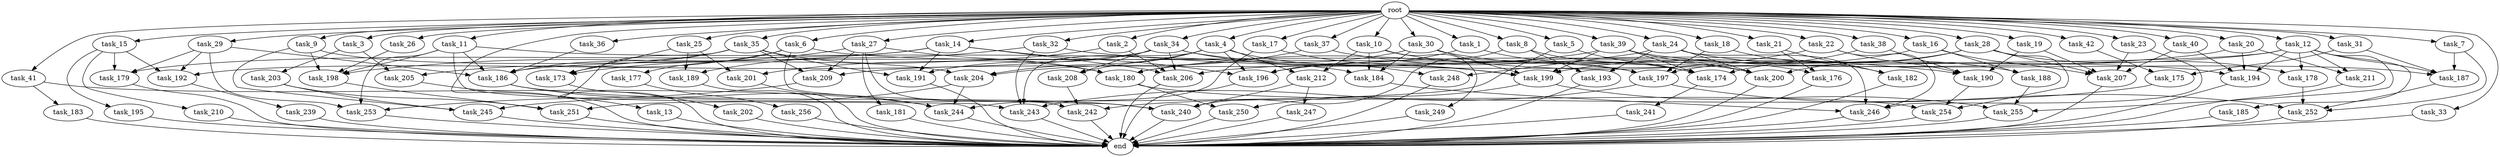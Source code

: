 digraph G {
  task_189 [size="1717986918.400000"];
  task_240 [size="13572096655.360001"];
  task_15 [size="10.240000"];
  task_185 [size="4209067950.080000"];
  task_175 [size="4982162063.360000"];
  task_9 [size="10.240000"];
  task_40 [size="10.240000"];
  task_183 [size="773094113.280000"];
  task_4 [size="10.240000"];
  task_179 [size="17179869184.000000"];
  task_245 [size="11682311045.120001"];
  task_13 [size="10.240000"];
  task_14 [size="10.240000"];
  task_174 [size="31095563223.040001"];
  task_253 [size="13142599925.760000"];
  task_3 [size="10.240000"];
  task_200 [size="17695265259.520000"];
  task_204 [size="18640158064.639999"];
  task_192 [size="9964324126.719999"];
  task_5 [size="10.240000"];
  task_20 [size="10.240000"];
  task_239 [size="6957847019.520000"];
  task_26 [size="10.240000"];
  task_28 [size="10.240000"];
  task_19 [size="10.240000"];
  task_188 [size="5583457484.800000"];
  task_203 [size="343597383.680000"];
  task_42 [size="10.240000"];
  task_208 [size="9964324126.719999"];
  task_2 [size="10.240000"];
  task_186 [size="15375982919.680000"];
  task_251 [size="11424613007.360001"];
  task_7 [size="10.240000"];
  task_176 [size="6270652252.160000"];
  task_199 [size="20014547599.360001"];
  task_190 [size="18983755448.320000"];
  task_201 [size="2147483648.000000"];
  task_36 [size="10.240000"];
  task_31 [size="10.240000"];
  task_209 [size="9706626088.960001"];
  task_191 [size="10307921510.400000"];
  task_23 [size="10.240000"];
  task_194 [size="7129645711.360001"];
  task_193 [size="4466765987.840000"];
  task_29 [size="10.240000"];
  task_1 [size="10.240000"];
  task_205 [size="4552665333.760000"];
  task_197 [size="14688788152.320000"];
  task_195 [size="5497558138.880000"];
  task_173 [size="2491081031.680000"];
  task_246 [size="15204184227.840000"];
  task_180 [size="15204184227.840000"];
  task_198 [size="20787641712.639999"];
  task_210 [size="5497558138.880000"];
  task_184 [size="17952963297.279999"];
  task_244 [size="7387343749.120000"];
  task_24 [size="10.240000"];
  task_18 [size="10.240000"];
  task_243 [size="24481313587.200001"];
  task_249 [size="5497558138.880000"];
  task_254 [size="13572096655.360001"];
  task_242 [size="12455405158.400000"];
  task_32 [size="10.240000"];
  task_12 [size="10.240000"];
  task_22 [size="10.240000"];
  task_248 [size="9964324126.719999"];
  task_41 [size="10.240000"];
  task_21 [size="10.240000"];
  task_177 [size="4209067950.080000"];
  task_256 [size="2147483648.000000"];
  task_16 [size="10.240000"];
  task_212 [size="14087492730.880001"];
  task_30 [size="10.240000"];
  task_39 [size="10.240000"];
  task_8 [size="10.240000"];
  task_34 [size="10.240000"];
  root [size="0.000000"];
  task_17 [size="10.240000"];
  task_25 [size="10.240000"];
  end [size="0.000000"];
  task_178 [size="4982162063.360000"];
  task_10 [size="10.240000"];
  task_207 [size="10995116277.760000"];
  task_27 [size="10.240000"];
  task_182 [size="4982162063.360000"];
  task_6 [size="10.240000"];
  task_37 [size="10.240000"];
  task_35 [size="10.240000"];
  task_33 [size="10.240000"];
  task_241 [size="2147483648.000000"];
  task_202 [size="343597383.680000"];
  task_38 [size="10.240000"];
  task_181 [size="773094113.280000"];
  task_196 [size="26886495272.959999"];
  task_255 [size="21388937134.080002"];
  task_247 [size="5497558138.880000"];
  task_206 [size="11510512353.280001"];
  task_187 [size="23965917511.680000"];
  task_211 [size="4982162063.360000"];
  task_11 [size="10.240000"];
  task_250 [size="17179869184.000000"];
  task_252 [size="21818433863.680000"];

  task_189 -> end [size="1.000000"];
  task_240 -> end [size="1.000000"];
  task_15 -> task_179 [size="536870912.000000"];
  task_15 -> task_192 [size="536870912.000000"];
  task_15 -> task_195 [size="536870912.000000"];
  task_15 -> task_210 [size="536870912.000000"];
  task_185 -> end [size="1.000000"];
  task_175 -> task_242 [size="301989888.000000"];
  task_9 -> task_198 [size="301989888.000000"];
  task_9 -> task_204 [size="301989888.000000"];
  task_9 -> task_245 [size="301989888.000000"];
  task_40 -> task_207 [size="75497472.000000"];
  task_40 -> task_194 [size="75497472.000000"];
  task_183 -> end [size="1.000000"];
  task_4 -> task_196 [size="838860800.000000"];
  task_4 -> task_248 [size="838860800.000000"];
  task_4 -> task_243 [size="838860800.000000"];
  task_4 -> task_204 [size="838860800.000000"];
  task_4 -> task_208 [size="838860800.000000"];
  task_4 -> task_212 [size="838860800.000000"];
  task_179 -> end [size="1.000000"];
  task_245 -> end [size="1.000000"];
  task_13 -> end [size="1.000000"];
  task_14 -> task_198 [size="838860800.000000"];
  task_14 -> task_179 [size="838860800.000000"];
  task_14 -> task_196 [size="838860800.000000"];
  task_14 -> task_191 [size="838860800.000000"];
  task_14 -> task_206 [size="838860800.000000"];
  task_174 -> task_241 [size="209715200.000000"];
  task_253 -> end [size="1.000000"];
  task_3 -> task_203 [size="33554432.000000"];
  task_3 -> task_205 [size="33554432.000000"];
  task_200 -> end [size="1.000000"];
  task_204 -> task_244 [size="536870912.000000"];
  task_204 -> task_245 [size="536870912.000000"];
  task_192 -> task_239 [size="679477248.000000"];
  task_5 -> task_174 [size="679477248.000000"];
  task_5 -> task_251 [size="679477248.000000"];
  task_20 -> task_211 [size="75497472.000000"];
  task_20 -> task_194 [size="75497472.000000"];
  task_20 -> task_206 [size="75497472.000000"];
  task_239 -> end [size="1.000000"];
  task_26 -> task_198 [size="209715200.000000"];
  task_28 -> task_178 [size="75497472.000000"];
  task_28 -> task_197 [size="75497472.000000"];
  task_28 -> task_207 [size="75497472.000000"];
  task_28 -> task_200 [size="75497472.000000"];
  task_28 -> task_254 [size="75497472.000000"];
  task_19 -> task_207 [size="301989888.000000"];
  task_19 -> task_190 [size="301989888.000000"];
  task_188 -> task_255 [size="838860800.000000"];
  task_203 -> task_245 [size="301989888.000000"];
  task_203 -> task_251 [size="301989888.000000"];
  task_42 -> task_175 [size="75497472.000000"];
  task_208 -> task_242 [size="838860800.000000"];
  task_2 -> task_201 [size="75497472.000000"];
  task_2 -> task_206 [size="75497472.000000"];
  task_186 -> task_244 [size="75497472.000000"];
  task_186 -> task_240 [size="75497472.000000"];
  task_251 -> end [size="1.000000"];
  task_7 -> task_252 [size="679477248.000000"];
  task_7 -> task_187 [size="679477248.000000"];
  task_176 -> end [size="1.000000"];
  task_199 -> task_250 [size="838860800.000000"];
  task_199 -> task_255 [size="838860800.000000"];
  task_190 -> task_254 [size="411041792.000000"];
  task_201 -> end [size="1.000000"];
  task_36 -> task_186 [size="75497472.000000"];
  task_31 -> task_175 [size="411041792.000000"];
  task_31 -> task_187 [size="411041792.000000"];
  task_209 -> task_253 [size="301989888.000000"];
  task_191 -> end [size="1.000000"];
  task_23 -> task_246 [size="209715200.000000"];
  task_23 -> task_207 [size="209715200.000000"];
  task_194 -> end [size="1.000000"];
  task_193 -> end [size="1.000000"];
  task_29 -> task_179 [size="301989888.000000"];
  task_29 -> task_192 [size="301989888.000000"];
  task_29 -> task_186 [size="301989888.000000"];
  task_29 -> task_253 [size="301989888.000000"];
  task_1 -> task_196 [size="536870912.000000"];
  task_1 -> task_174 [size="536870912.000000"];
  task_205 -> end [size="1.000000"];
  task_197 -> task_243 [size="838860800.000000"];
  task_197 -> task_252 [size="838860800.000000"];
  task_195 -> end [size="1.000000"];
  task_173 -> end [size="1.000000"];
  task_246 -> end [size="1.000000"];
  task_180 -> task_250 [size="838860800.000000"];
  task_180 -> task_254 [size="838860800.000000"];
  task_198 -> task_251 [size="134217728.000000"];
  task_210 -> end [size="1.000000"];
  task_184 -> task_246 [size="301989888.000000"];
  task_244 -> end [size="1.000000"];
  task_24 -> task_200 [size="134217728.000000"];
  task_24 -> task_188 [size="134217728.000000"];
  task_24 -> task_193 [size="134217728.000000"];
  task_24 -> task_248 [size="134217728.000000"];
  task_24 -> task_246 [size="134217728.000000"];
  task_18 -> task_197 [size="411041792.000000"];
  task_18 -> task_182 [size="411041792.000000"];
  task_243 -> end [size="1.000000"];
  task_249 -> end [size="1.000000"];
  task_254 -> end [size="1.000000"];
  task_242 -> end [size="1.000000"];
  task_32 -> task_189 [size="33554432.000000"];
  task_32 -> task_190 [size="33554432.000000"];
  task_32 -> task_243 [size="33554432.000000"];
  task_12 -> task_178 [size="411041792.000000"];
  task_12 -> task_186 [size="411041792.000000"];
  task_12 -> task_196 [size="411041792.000000"];
  task_12 -> task_185 [size="411041792.000000"];
  task_12 -> task_255 [size="411041792.000000"];
  task_12 -> task_187 [size="411041792.000000"];
  task_12 -> task_211 [size="411041792.000000"];
  task_12 -> task_194 [size="411041792.000000"];
  task_22 -> task_180 [size="838860800.000000"];
  task_22 -> task_190 [size="838860800.000000"];
  task_22 -> task_246 [size="838860800.000000"];
  task_248 -> end [size="1.000000"];
  task_41 -> task_244 [size="75497472.000000"];
  task_41 -> task_183 [size="75497472.000000"];
  task_21 -> task_176 [size="75497472.000000"];
  task_21 -> task_182 [size="75497472.000000"];
  task_177 -> task_256 [size="209715200.000000"];
  task_256 -> end [size="1.000000"];
  task_16 -> task_188 [size="411041792.000000"];
  task_16 -> task_199 [size="411041792.000000"];
  task_16 -> task_207 [size="411041792.000000"];
  task_212 -> task_247 [size="536870912.000000"];
  task_212 -> task_240 [size="536870912.000000"];
  task_30 -> task_180 [size="536870912.000000"];
  task_30 -> task_176 [size="536870912.000000"];
  task_30 -> task_199 [size="536870912.000000"];
  task_30 -> task_184 [size="536870912.000000"];
  task_39 -> task_209 [size="838860800.000000"];
  task_39 -> task_199 [size="838860800.000000"];
  task_39 -> task_187 [size="838860800.000000"];
  task_39 -> task_200 [size="838860800.000000"];
  task_39 -> task_174 [size="838860800.000000"];
  task_8 -> task_193 [size="301989888.000000"];
  task_8 -> task_174 [size="301989888.000000"];
  task_8 -> task_240 [size="301989888.000000"];
  task_34 -> task_192 [size="134217728.000000"];
  task_34 -> task_191 [size="134217728.000000"];
  task_34 -> task_206 [size="134217728.000000"];
  task_34 -> task_199 [size="134217728.000000"];
  task_34 -> task_208 [size="134217728.000000"];
  task_34 -> task_194 [size="134217728.000000"];
  root -> task_39 [size="1.000000"];
  root -> task_26 [size="1.000000"];
  root -> task_8 [size="1.000000"];
  root -> task_34 [size="1.000000"];
  root -> task_28 [size="1.000000"];
  root -> task_15 [size="1.000000"];
  root -> task_2 [size="1.000000"];
  root -> task_17 [size="1.000000"];
  root -> task_9 [size="1.000000"];
  root -> task_6 [size="1.000000"];
  root -> task_40 [size="1.000000"];
  root -> task_10 [size="1.000000"];
  root -> task_27 [size="1.000000"];
  root -> task_7 [size="1.000000"];
  root -> task_4 [size="1.000000"];
  root -> task_24 [size="1.000000"];
  root -> task_25 [size="1.000000"];
  root -> task_18 [size="1.000000"];
  root -> task_33 [size="1.000000"];
  root -> task_35 [size="1.000000"];
  root -> task_13 [size="1.000000"];
  root -> task_31 [size="1.000000"];
  root -> task_14 [size="1.000000"];
  root -> task_1 [size="1.000000"];
  root -> task_23 [size="1.000000"];
  root -> task_11 [size="1.000000"];
  root -> task_3 [size="1.000000"];
  root -> task_37 [size="1.000000"];
  root -> task_20 [size="1.000000"];
  root -> task_29 [size="1.000000"];
  root -> task_32 [size="1.000000"];
  root -> task_5 [size="1.000000"];
  root -> task_12 [size="1.000000"];
  root -> task_38 [size="1.000000"];
  root -> task_22 [size="1.000000"];
  root -> task_19 [size="1.000000"];
  root -> task_41 [size="1.000000"];
  root -> task_36 [size="1.000000"];
  root -> task_21 [size="1.000000"];
  root -> task_16 [size="1.000000"];
  root -> task_42 [size="1.000000"];
  root -> task_30 [size="1.000000"];
  task_17 -> task_244 [size="33554432.000000"];
  task_17 -> task_199 [size="33554432.000000"];
  task_25 -> task_189 [size="134217728.000000"];
  task_25 -> task_173 [size="134217728.000000"];
  task_25 -> task_201 [size="134217728.000000"];
  task_178 -> task_252 [size="536870912.000000"];
  task_10 -> task_197 [size="536870912.000000"];
  task_10 -> task_249 [size="536870912.000000"];
  task_10 -> task_184 [size="536870912.000000"];
  task_10 -> task_212 [size="536870912.000000"];
  task_207 -> end [size="1.000000"];
  task_27 -> task_209 [size="75497472.000000"];
  task_27 -> task_180 [size="75497472.000000"];
  task_27 -> task_242 [size="75497472.000000"];
  task_27 -> task_173 [size="75497472.000000"];
  task_27 -> task_181 [size="75497472.000000"];
  task_182 -> end [size="1.000000"];
  task_6 -> task_197 [size="411041792.000000"];
  task_6 -> task_177 [size="411041792.000000"];
  task_6 -> task_205 [size="411041792.000000"];
  task_6 -> task_240 [size="411041792.000000"];
  task_37 -> task_204 [size="679477248.000000"];
  task_37 -> task_200 [size="679477248.000000"];
  task_35 -> task_202 [size="33554432.000000"];
  task_35 -> task_186 [size="33554432.000000"];
  task_35 -> task_191 [size="33554432.000000"];
  task_35 -> task_173 [size="33554432.000000"];
  task_35 -> task_180 [size="33554432.000000"];
  task_35 -> task_209 [size="33554432.000000"];
  task_33 -> end [size="1.000000"];
  task_241 -> end [size="1.000000"];
  task_202 -> end [size="1.000000"];
  task_38 -> task_190 [size="679477248.000000"];
  task_38 -> task_174 [size="679477248.000000"];
  task_181 -> end [size="1.000000"];
  task_196 -> end [size="1.000000"];
  task_255 -> end [size="1.000000"];
  task_247 -> end [size="1.000000"];
  task_206 -> end [size="1.000000"];
  task_187 -> task_252 [size="75497472.000000"];
  task_211 -> end [size="1.000000"];
  task_11 -> task_198 [size="679477248.000000"];
  task_11 -> task_186 [size="679477248.000000"];
  task_11 -> task_184 [size="679477248.000000"];
  task_11 -> task_253 [size="679477248.000000"];
  task_11 -> task_243 [size="679477248.000000"];
  task_250 -> end [size="1.000000"];
  task_252 -> end [size="1.000000"];
}
